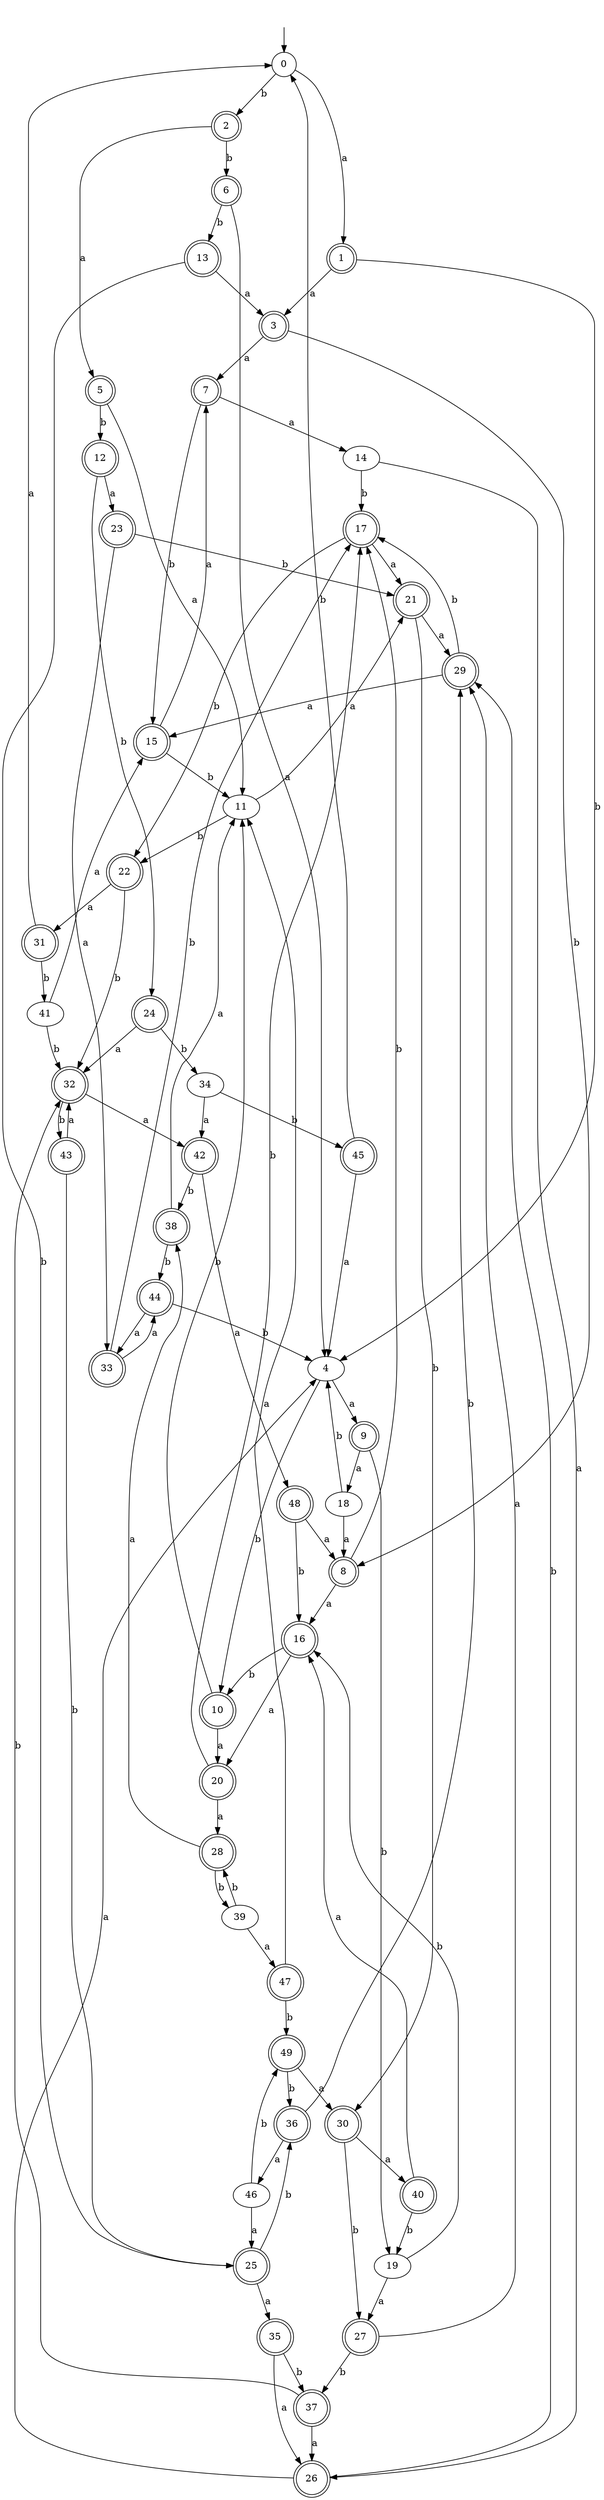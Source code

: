 digraph RandomDFA {
  __start0 [label="", shape=none];
  __start0 -> 0 [label=""];
  0 [shape=circle]
  0 -> 1 [label="a"]
  0 -> 2 [label="b"]
  1 [shape=doublecircle]
  1 -> 3 [label="a"]
  1 -> 4 [label="b"]
  2 [shape=doublecircle]
  2 -> 5 [label="a"]
  2 -> 6 [label="b"]
  3 [shape=doublecircle]
  3 -> 7 [label="a"]
  3 -> 8 [label="b"]
  4
  4 -> 9 [label="a"]
  4 -> 10 [label="b"]
  5 [shape=doublecircle]
  5 -> 11 [label="a"]
  5 -> 12 [label="b"]
  6 [shape=doublecircle]
  6 -> 4 [label="a"]
  6 -> 13 [label="b"]
  7 [shape=doublecircle]
  7 -> 14 [label="a"]
  7 -> 15 [label="b"]
  8 [shape=doublecircle]
  8 -> 16 [label="a"]
  8 -> 17 [label="b"]
  9 [shape=doublecircle]
  9 -> 18 [label="a"]
  9 -> 19 [label="b"]
  10 [shape=doublecircle]
  10 -> 20 [label="a"]
  10 -> 11 [label="b"]
  11
  11 -> 21 [label="a"]
  11 -> 22 [label="b"]
  12 [shape=doublecircle]
  12 -> 23 [label="a"]
  12 -> 24 [label="b"]
  13 [shape=doublecircle]
  13 -> 3 [label="a"]
  13 -> 25 [label="b"]
  14
  14 -> 26 [label="a"]
  14 -> 17 [label="b"]
  15 [shape=doublecircle]
  15 -> 7 [label="a"]
  15 -> 11 [label="b"]
  16 [shape=doublecircle]
  16 -> 20 [label="a"]
  16 -> 10 [label="b"]
  17 [shape=doublecircle]
  17 -> 21 [label="a"]
  17 -> 22 [label="b"]
  18
  18 -> 8 [label="a"]
  18 -> 4 [label="b"]
  19
  19 -> 27 [label="a"]
  19 -> 16 [label="b"]
  20 [shape=doublecircle]
  20 -> 28 [label="a"]
  20 -> 17 [label="b"]
  21 [shape=doublecircle]
  21 -> 29 [label="a"]
  21 -> 30 [label="b"]
  22 [shape=doublecircle]
  22 -> 31 [label="a"]
  22 -> 32 [label="b"]
  23 [shape=doublecircle]
  23 -> 33 [label="a"]
  23 -> 21 [label="b"]
  24 [shape=doublecircle]
  24 -> 32 [label="a"]
  24 -> 34 [label="b"]
  25 [shape=doublecircle]
  25 -> 35 [label="a"]
  25 -> 36 [label="b"]
  26 [shape=doublecircle]
  26 -> 4 [label="a"]
  26 -> 29 [label="b"]
  27 [shape=doublecircle]
  27 -> 29 [label="a"]
  27 -> 37 [label="b"]
  28 [shape=doublecircle]
  28 -> 38 [label="a"]
  28 -> 39 [label="b"]
  29 [shape=doublecircle]
  29 -> 15 [label="a"]
  29 -> 17 [label="b"]
  30 [shape=doublecircle]
  30 -> 40 [label="a"]
  30 -> 27 [label="b"]
  31 [shape=doublecircle]
  31 -> 0 [label="a"]
  31 -> 41 [label="b"]
  32 [shape=doublecircle]
  32 -> 42 [label="a"]
  32 -> 43 [label="b"]
  33 [shape=doublecircle]
  33 -> 44 [label="a"]
  33 -> 17 [label="b"]
  34
  34 -> 42 [label="a"]
  34 -> 45 [label="b"]
  35 [shape=doublecircle]
  35 -> 26 [label="a"]
  35 -> 37 [label="b"]
  36 [shape=doublecircle]
  36 -> 46 [label="a"]
  36 -> 29 [label="b"]
  37 [shape=doublecircle]
  37 -> 26 [label="a"]
  37 -> 32 [label="b"]
  38 [shape=doublecircle]
  38 -> 11 [label="a"]
  38 -> 44 [label="b"]
  39
  39 -> 47 [label="a"]
  39 -> 28 [label="b"]
  40 [shape=doublecircle]
  40 -> 16 [label="a"]
  40 -> 19 [label="b"]
  41
  41 -> 15 [label="a"]
  41 -> 32 [label="b"]
  42 [shape=doublecircle]
  42 -> 48 [label="a"]
  42 -> 38 [label="b"]
  43 [shape=doublecircle]
  43 -> 32 [label="a"]
  43 -> 25 [label="b"]
  44 [shape=doublecircle]
  44 -> 33 [label="a"]
  44 -> 4 [label="b"]
  45 [shape=doublecircle]
  45 -> 4 [label="a"]
  45 -> 0 [label="b"]
  46
  46 -> 25 [label="a"]
  46 -> 49 [label="b"]
  47 [shape=doublecircle]
  47 -> 11 [label="a"]
  47 -> 49 [label="b"]
  48 [shape=doublecircle]
  48 -> 8 [label="a"]
  48 -> 16 [label="b"]
  49 [shape=doublecircle]
  49 -> 30 [label="a"]
  49 -> 36 [label="b"]
}
